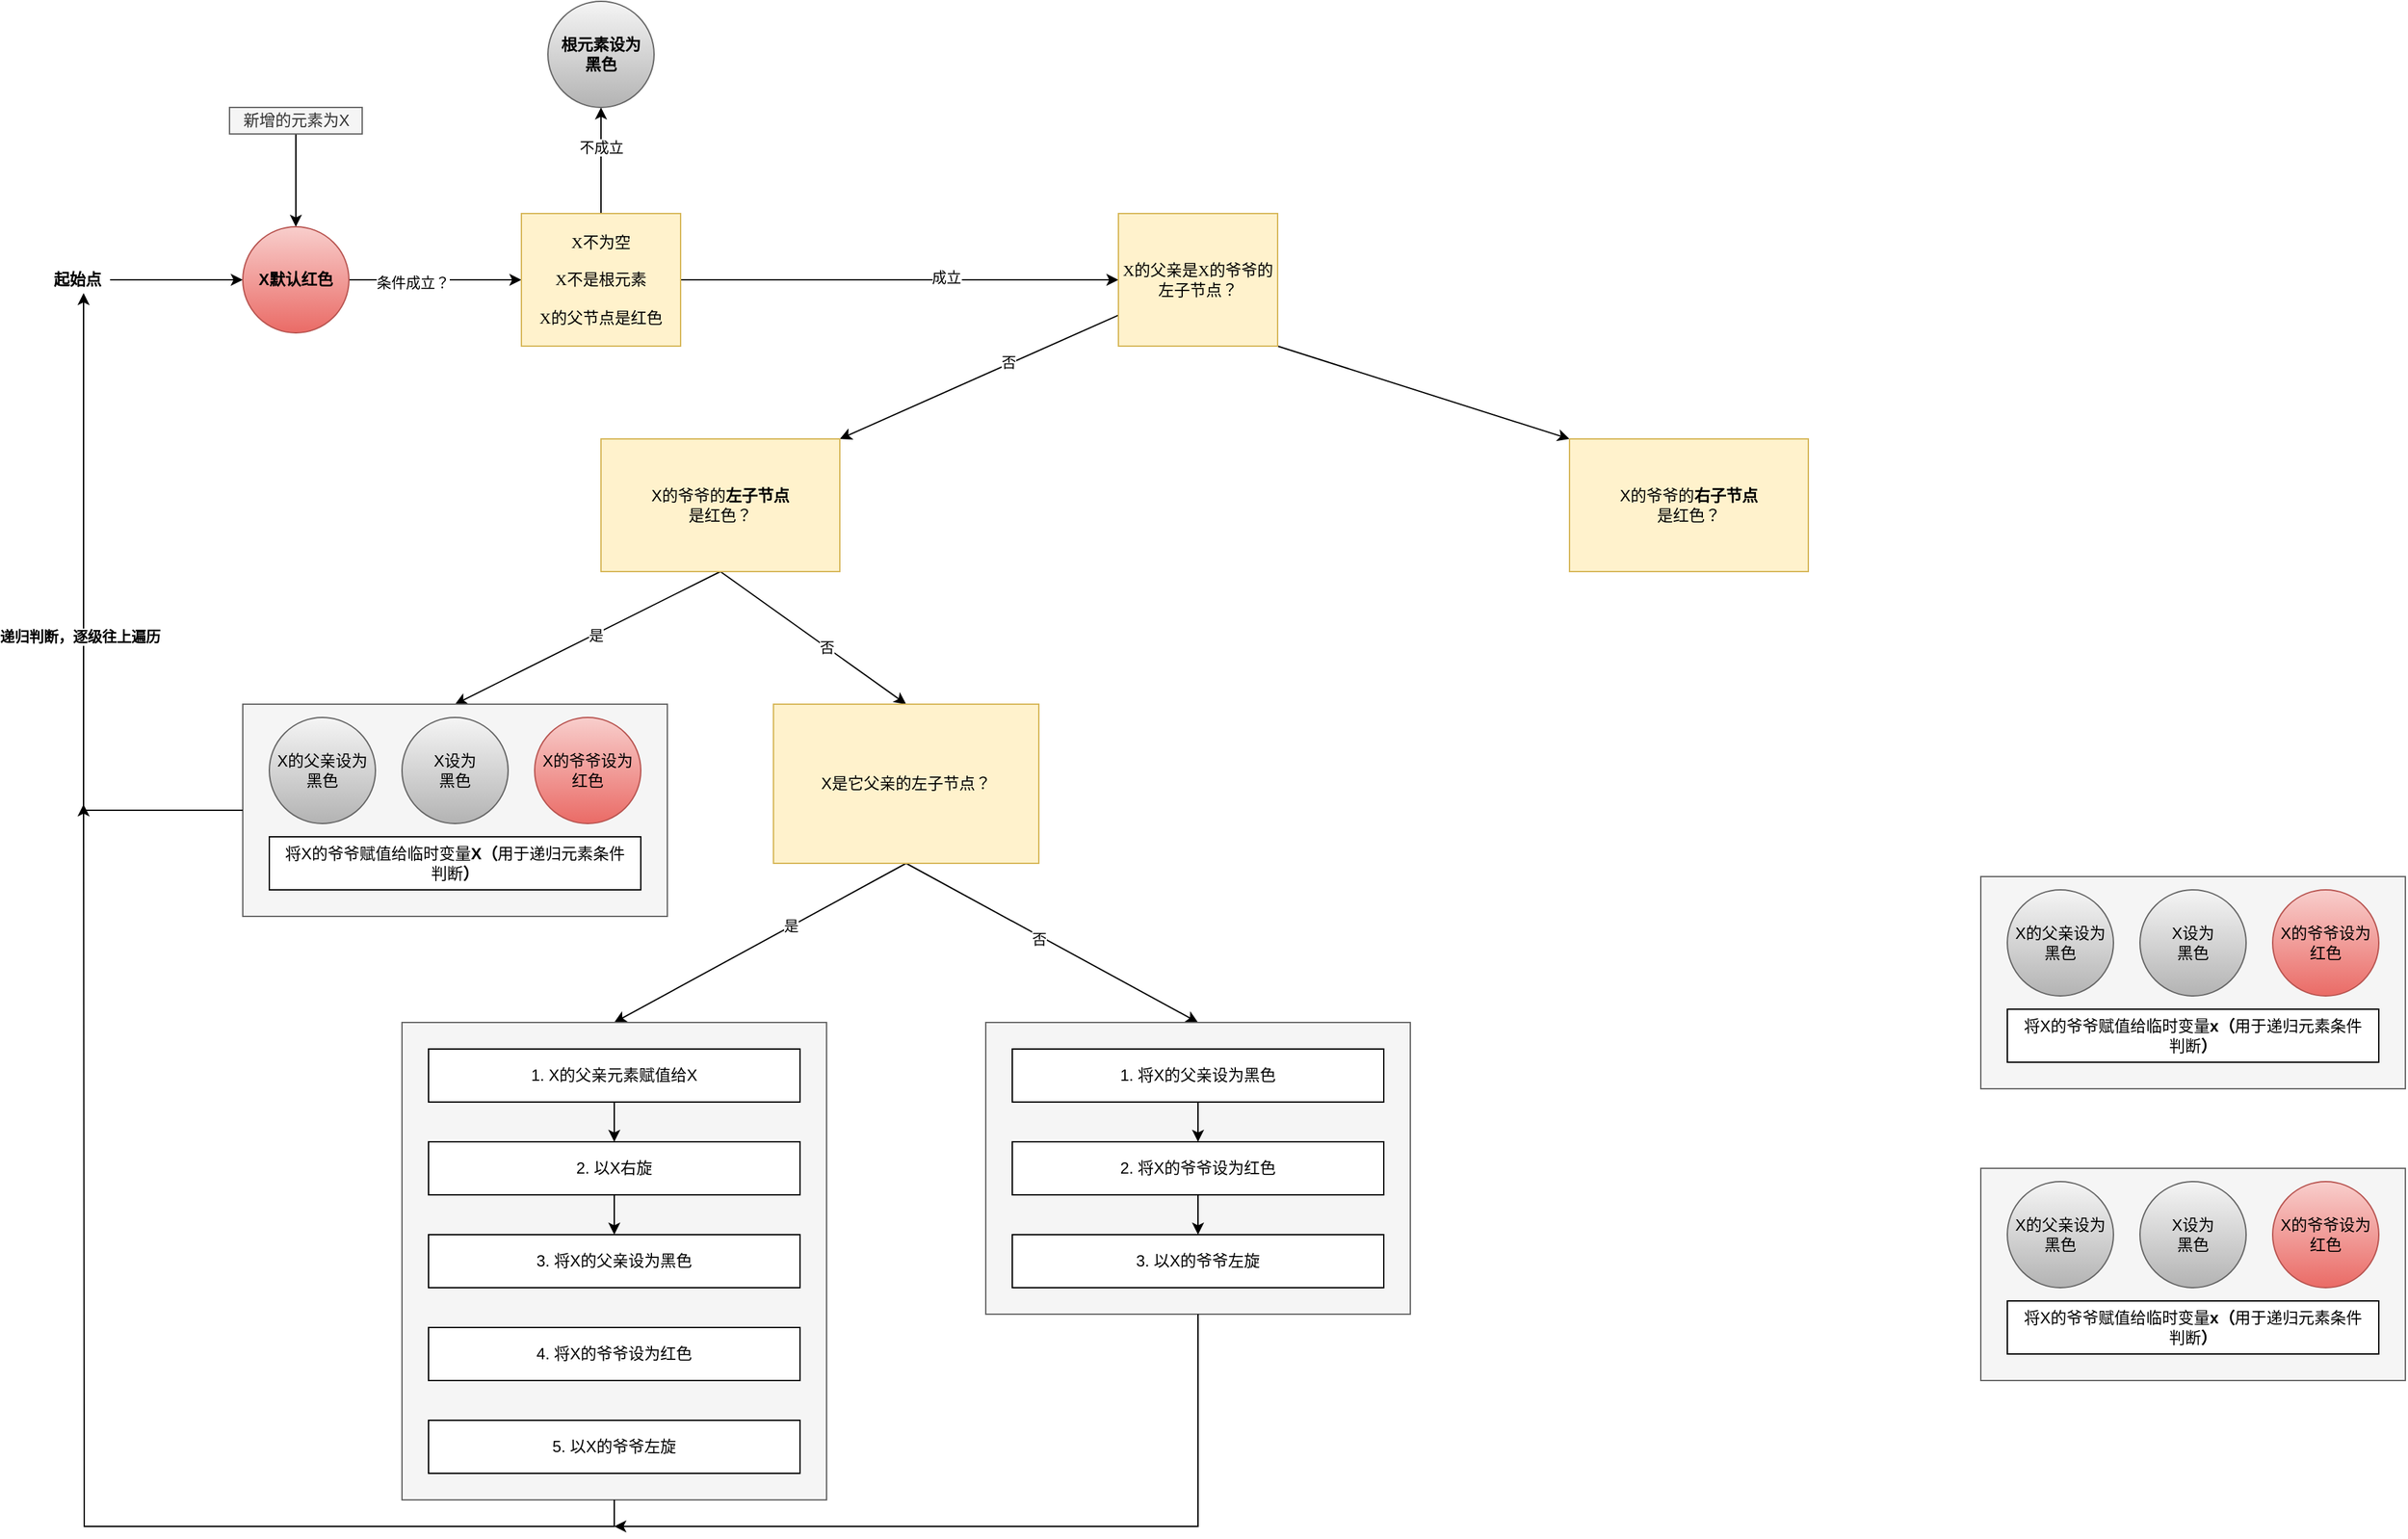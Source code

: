 <mxfile version="14.8.6" type="github">
  <diagram id="0WYaF49rz4EufcF2m3Ne" name="第 1 页">
    <mxGraphModel dx="1408" dy="553" grid="1" gridSize="10" guides="1" tooltips="1" connect="1" arrows="1" fold="1" page="0" pageScale="1" pageWidth="827" pageHeight="1169" math="0" shadow="0">
      <root>
        <mxCell id="0" />
        <mxCell id="1" parent="0" />
        <mxCell id="sCpBqo6rIDwrRzXPLW1Z-14" value="" style="edgeStyle=orthogonalEdgeStyle;rounded=0;orthogonalLoop=1;jettySize=auto;html=1;fontFamily=Times New Roman;" parent="1" source="sCpBqo6rIDwrRzXPLW1Z-2" target="sCpBqo6rIDwrRzXPLW1Z-10" edge="1">
          <mxGeometry relative="1" as="geometry" />
        </mxCell>
        <mxCell id="sCpBqo6rIDwrRzXPLW1Z-2" value="新增的元素为X" style="text;html=1;align=center;verticalAlign=middle;resizable=0;points=[];autosize=1;strokeColor=#666666;fillColor=#f5f5f5;fontColor=#333333;" parent="1" vertex="1">
          <mxGeometry x="150" y="230" width="100" height="20" as="geometry" />
        </mxCell>
        <mxCell id="sCpBqo6rIDwrRzXPLW1Z-12" value="" style="edgeStyle=orthogonalEdgeStyle;rounded=0;orthogonalLoop=1;jettySize=auto;html=1;fontFamily=Times New Roman;" parent="1" source="sCpBqo6rIDwrRzXPLW1Z-8" target="sCpBqo6rIDwrRzXPLW1Z-10" edge="1">
          <mxGeometry relative="1" as="geometry" />
        </mxCell>
        <mxCell id="sCpBqo6rIDwrRzXPLW1Z-8" value="&lt;font face=&quot;Tahoma&quot;&gt;起始点&lt;/font&gt;" style="text;html=1;align=center;verticalAlign=middle;resizable=0;points=[];autosize=1;strokeColor=none;fontStyle=1;spacingTop=0;spacing=0;fontFamily=Times New Roman;" parent="1" vertex="1">
          <mxGeometry x="10" y="350" width="50" height="20" as="geometry" />
        </mxCell>
        <mxCell id="sCpBqo6rIDwrRzXPLW1Z-21" value="" style="edgeStyle=orthogonalEdgeStyle;rounded=0;orthogonalLoop=1;jettySize=auto;html=1;fontFamily=Times New Roman;" parent="1" source="sCpBqo6rIDwrRzXPLW1Z-10" edge="1">
          <mxGeometry relative="1" as="geometry">
            <mxPoint x="370" y="360.0" as="targetPoint" />
          </mxGeometry>
        </mxCell>
        <mxCell id="sCpBqo6rIDwrRzXPLW1Z-22" value="条件成立？" style="edgeLabel;html=1;align=center;verticalAlign=middle;resizable=0;points=[];fontFamily=Times New Roman;" parent="sCpBqo6rIDwrRzXPLW1Z-21" vertex="1" connectable="0">
          <mxGeometry x="-0.272" y="-2" relative="1" as="geometry">
            <mxPoint as="offset" />
          </mxGeometry>
        </mxCell>
        <mxCell id="sCpBqo6rIDwrRzXPLW1Z-10" value="&lt;span&gt;X默认红色&lt;/span&gt;" style="ellipse;whiteSpace=wrap;html=1;aspect=fixed;fillColor=#f8cecc;strokeColor=#b85450;fontStyle=1;gradientColor=#ea6b66;" parent="1" vertex="1">
          <mxGeometry x="160" y="320" width="80" height="80" as="geometry" />
        </mxCell>
        <mxCell id="HmJ5I4ejVigGKdIhbigq-7" value="" style="edgeStyle=orthogonalEdgeStyle;rounded=0;orthogonalLoop=1;jettySize=auto;html=1;entryX=0;entryY=0.5;entryDx=0;entryDy=0;" parent="1" source="sCpBqo6rIDwrRzXPLW1Z-24" edge="1" target="HmJ5I4ejVigGKdIhbigq-12">
          <mxGeometry relative="1" as="geometry">
            <mxPoint x="600" y="360" as="targetPoint" />
          </mxGeometry>
        </mxCell>
        <mxCell id="HmJ5I4ejVigGKdIhbigq-8" value="成立" style="edgeLabel;html=1;align=center;verticalAlign=middle;resizable=0;points=[];" parent="HmJ5I4ejVigGKdIhbigq-7" vertex="1" connectable="0">
          <mxGeometry x="0.208" y="2" relative="1" as="geometry">
            <mxPoint as="offset" />
          </mxGeometry>
        </mxCell>
        <mxCell id="HmJ5I4ejVigGKdIhbigq-10" value="" style="edgeStyle=orthogonalEdgeStyle;rounded=0;orthogonalLoop=1;jettySize=auto;html=1;" parent="1" source="sCpBqo6rIDwrRzXPLW1Z-24" target="HmJ5I4ejVigGKdIhbigq-9" edge="1">
          <mxGeometry relative="1" as="geometry" />
        </mxCell>
        <mxCell id="HmJ5I4ejVigGKdIhbigq-11" value="不成立" style="edgeLabel;html=1;align=center;verticalAlign=middle;resizable=0;points=[];" parent="HmJ5I4ejVigGKdIhbigq-10" vertex="1" connectable="0">
          <mxGeometry x="0.265" relative="1" as="geometry">
            <mxPoint as="offset" />
          </mxGeometry>
        </mxCell>
        <mxCell id="sCpBqo6rIDwrRzXPLW1Z-24" value="&lt;span&gt;X不为空&lt;br&gt;&lt;/span&gt;&lt;br&gt;&lt;span&gt;X不是根元素&lt;br&gt;&lt;/span&gt;&lt;br&gt;&lt;span&gt;X的父节点是红色&lt;/span&gt;" style="rounded=0;whiteSpace=wrap;html=1;fontFamily=Times New Roman;align=center;fillColor=#fff2cc;strokeColor=#d6b656;" parent="1" vertex="1">
          <mxGeometry x="370" y="310" width="120" height="100" as="geometry" />
        </mxCell>
        <mxCell id="HmJ5I4ejVigGKdIhbigq-9" value="根元素设为&lt;br&gt;黑色" style="ellipse;whiteSpace=wrap;html=1;aspect=fixed;fillColor=#f5f5f5;strokeColor=#666666;fontStyle=1;gradientColor=#b3b3b3;" parent="1" vertex="1">
          <mxGeometry x="390" y="150" width="80" height="80" as="geometry" />
        </mxCell>
        <mxCell id="HmJ5I4ejVigGKdIhbigq-14" value="" style="rounded=0;orthogonalLoop=1;jettySize=auto;html=1;entryX=1;entryY=0;entryDx=0;entryDy=0;" parent="1" source="HmJ5I4ejVigGKdIhbigq-12" edge="1" target="HmJ5I4ejVigGKdIhbigq-19">
          <mxGeometry relative="1" as="geometry">
            <mxPoint x="536.471" y="480" as="targetPoint" />
          </mxGeometry>
        </mxCell>
        <mxCell id="HmJ5I4ejVigGKdIhbigq-15" value="否" style="edgeLabel;html=1;align=center;verticalAlign=middle;resizable=0;points=[];" parent="HmJ5I4ejVigGKdIhbigq-14" vertex="1" connectable="0">
          <mxGeometry x="-0.217" y="-2" relative="1" as="geometry">
            <mxPoint as="offset" />
          </mxGeometry>
        </mxCell>
        <mxCell id="sAZ4AjUppSPbebDC3OBb-24" style="rounded=0;orthogonalLoop=1;jettySize=auto;html=1;exitX=1;exitY=1;exitDx=0;exitDy=0;entryX=0;entryY=0;entryDx=0;entryDy=0;" edge="1" parent="1" source="HmJ5I4ejVigGKdIhbigq-12" target="HmJ5I4ejVigGKdIhbigq-16">
          <mxGeometry relative="1" as="geometry" />
        </mxCell>
        <mxCell id="HmJ5I4ejVigGKdIhbigq-12" value="X的父亲是X的爷爷的左子节点？" style="rounded=0;whiteSpace=wrap;html=1;fontFamily=Times New Roman;align=center;fillColor=#fff2cc;strokeColor=#d6b656;" parent="1" vertex="1">
          <mxGeometry x="820" y="310" width="120" height="100" as="geometry" />
        </mxCell>
        <mxCell id="HmJ5I4ejVigGKdIhbigq-16" value="X的爷爷的&lt;b&gt;右子节点&lt;/b&gt;&lt;br&gt;是红色？" style="rounded=0;whiteSpace=wrap;html=1;fillColor=#fff2cc;strokeColor=#d6b656;" parent="1" vertex="1">
          <mxGeometry x="1160" y="480" width="180" height="100" as="geometry" />
        </mxCell>
        <mxCell id="sAZ4AjUppSPbebDC3OBb-25" style="edgeStyle=none;rounded=0;orthogonalLoop=1;jettySize=auto;html=1;exitX=0.5;exitY=1;exitDx=0;exitDy=0;entryX=0.5;entryY=0;entryDx=0;entryDy=0;" edge="1" parent="1" source="HmJ5I4ejVigGKdIhbigq-19" target="HmJ5I4ejVigGKdIhbigq-20">
          <mxGeometry relative="1" as="geometry" />
        </mxCell>
        <mxCell id="sAZ4AjUppSPbebDC3OBb-26" value="是" style="edgeLabel;html=1;align=center;verticalAlign=middle;resizable=0;points=[];" vertex="1" connectable="0" parent="sAZ4AjUppSPbebDC3OBb-25">
          <mxGeometry x="-0.057" y="1" relative="1" as="geometry">
            <mxPoint as="offset" />
          </mxGeometry>
        </mxCell>
        <mxCell id="sAZ4AjUppSPbebDC3OBb-31" style="edgeStyle=none;rounded=0;orthogonalLoop=1;jettySize=auto;html=1;exitX=0.5;exitY=1;exitDx=0;exitDy=0;entryX=0.5;entryY=0;entryDx=0;entryDy=0;" edge="1" parent="1" source="HmJ5I4ejVigGKdIhbigq-19" target="sAZ4AjUppSPbebDC3OBb-30">
          <mxGeometry relative="1" as="geometry" />
        </mxCell>
        <mxCell id="sAZ4AjUppSPbebDC3OBb-32" value="否" style="edgeLabel;html=1;align=center;verticalAlign=middle;resizable=0;points=[];" vertex="1" connectable="0" parent="sAZ4AjUppSPbebDC3OBb-31">
          <mxGeometry x="0.153" y="1" relative="1" as="geometry">
            <mxPoint x="-1" as="offset" />
          </mxGeometry>
        </mxCell>
        <mxCell id="HmJ5I4ejVigGKdIhbigq-19" value="X的爷爷的&lt;b&gt;左子节点&lt;/b&gt;&lt;br&gt;是红色？" style="rounded=0;whiteSpace=wrap;html=1;fillColor=#fff2cc;strokeColor=#d6b656;" parent="1" vertex="1">
          <mxGeometry x="430" y="480" width="180" height="100" as="geometry" />
        </mxCell>
        <mxCell id="sAZ4AjUppSPbebDC3OBb-9" value="" style="rounded=0;whiteSpace=wrap;html=1;fillColor=#f5f5f5;strokeColor=#666666;fontColor=#333333;" vertex="1" parent="1">
          <mxGeometry x="1470" y="810" width="320" height="160" as="geometry" />
        </mxCell>
        <mxCell id="sAZ4AjUppSPbebDC3OBb-10" value="X的父亲设为&lt;br&gt;黑色" style="ellipse;whiteSpace=wrap;html=1;aspect=fixed;fillColor=#f5f5f5;strokeColor=#666666;gradientColor=#b3b3b3;" vertex="1" parent="1">
          <mxGeometry x="1490" y="820" width="80" height="80" as="geometry" />
        </mxCell>
        <mxCell id="sAZ4AjUppSPbebDC3OBb-11" value="X设为&lt;br&gt;黑色" style="ellipse;whiteSpace=wrap;html=1;aspect=fixed;fillColor=#f5f5f5;strokeColor=#666666;gradientColor=#b3b3b3;" vertex="1" parent="1">
          <mxGeometry x="1590" y="820" width="80" height="80" as="geometry" />
        </mxCell>
        <mxCell id="sAZ4AjUppSPbebDC3OBb-12" value="X的爷爷设为&lt;br&gt;红色" style="ellipse;whiteSpace=wrap;html=1;aspect=fixed;fillColor=#f8cecc;strokeColor=#b85450;gradientColor=#ea6b66;" vertex="1" parent="1">
          <mxGeometry x="1690" y="820" width="80" height="80" as="geometry" />
        </mxCell>
        <mxCell id="sAZ4AjUppSPbebDC3OBb-13" value="将X的爷爷赋值给临时变量&lt;b&gt;x（&lt;/b&gt;用于递归元素条件&lt;br&gt;判断&lt;b&gt;）&lt;/b&gt;" style="rounded=0;whiteSpace=wrap;html=1;" vertex="1" parent="1">
          <mxGeometry x="1490" y="910" width="280" height="40" as="geometry" />
        </mxCell>
        <mxCell id="sAZ4AjUppSPbebDC3OBb-14" value="" style="rounded=0;whiteSpace=wrap;html=1;fillColor=#f5f5f5;strokeColor=#666666;fontColor=#333333;" vertex="1" parent="1">
          <mxGeometry x="1470" y="1030" width="320" height="160" as="geometry" />
        </mxCell>
        <mxCell id="sAZ4AjUppSPbebDC3OBb-15" value="X的父亲设为&lt;br&gt;黑色" style="ellipse;whiteSpace=wrap;html=1;aspect=fixed;fillColor=#f5f5f5;strokeColor=#666666;gradientColor=#b3b3b3;" vertex="1" parent="1">
          <mxGeometry x="1490" y="1040" width="80" height="80" as="geometry" />
        </mxCell>
        <mxCell id="sAZ4AjUppSPbebDC3OBb-16" value="X设为&lt;br&gt;黑色" style="ellipse;whiteSpace=wrap;html=1;aspect=fixed;fillColor=#f5f5f5;strokeColor=#666666;gradientColor=#b3b3b3;" vertex="1" parent="1">
          <mxGeometry x="1590" y="1040" width="80" height="80" as="geometry" />
        </mxCell>
        <mxCell id="sAZ4AjUppSPbebDC3OBb-17" value="X的爷爷设为&lt;br&gt;红色" style="ellipse;whiteSpace=wrap;html=1;aspect=fixed;fillColor=#f8cecc;strokeColor=#b85450;gradientColor=#ea6b66;" vertex="1" parent="1">
          <mxGeometry x="1690" y="1040" width="80" height="80" as="geometry" />
        </mxCell>
        <mxCell id="sAZ4AjUppSPbebDC3OBb-18" value="将X的爷爷赋值给临时变量&lt;b&gt;x（&lt;/b&gt;用于递归元素条件&lt;br&gt;判断&lt;b&gt;）&lt;/b&gt;" style="rounded=0;whiteSpace=wrap;html=1;" vertex="1" parent="1">
          <mxGeometry x="1490" y="1130" width="280" height="40" as="geometry" />
        </mxCell>
        <mxCell id="sAZ4AjUppSPbebDC3OBb-19" value="" style="group" vertex="1" connectable="0" parent="1">
          <mxGeometry x="160" y="680" width="320" height="160" as="geometry" />
        </mxCell>
        <mxCell id="HmJ5I4ejVigGKdIhbigq-20" value="" style="rounded=0;whiteSpace=wrap;html=1;fillColor=#f5f5f5;strokeColor=#666666;fontColor=#333333;" parent="sAZ4AjUppSPbebDC3OBb-19" vertex="1">
          <mxGeometry width="320" height="160" as="geometry" />
        </mxCell>
        <mxCell id="HmJ5I4ejVigGKdIhbigq-21" value="X的父亲设为&lt;br&gt;黑色" style="ellipse;whiteSpace=wrap;html=1;aspect=fixed;fillColor=#f5f5f5;strokeColor=#666666;gradientColor=#b3b3b3;" parent="sAZ4AjUppSPbebDC3OBb-19" vertex="1">
          <mxGeometry x="20" y="10" width="80" height="80" as="geometry" />
        </mxCell>
        <mxCell id="HmJ5I4ejVigGKdIhbigq-22" value="X设为&lt;br&gt;黑色" style="ellipse;whiteSpace=wrap;html=1;aspect=fixed;fillColor=#f5f5f5;strokeColor=#666666;gradientColor=#b3b3b3;" parent="sAZ4AjUppSPbebDC3OBb-19" vertex="1">
          <mxGeometry x="120" y="10" width="80" height="80" as="geometry" />
        </mxCell>
        <mxCell id="HmJ5I4ejVigGKdIhbigq-23" value="X的爷爷设为&lt;br&gt;红色" style="ellipse;whiteSpace=wrap;html=1;aspect=fixed;fillColor=#f8cecc;strokeColor=#b85450;gradientColor=#ea6b66;" parent="sAZ4AjUppSPbebDC3OBb-19" vertex="1">
          <mxGeometry x="220" y="10" width="80" height="80" as="geometry" />
        </mxCell>
        <mxCell id="HmJ5I4ejVigGKdIhbigq-24" value="将X的爷爷赋值给临时变量&lt;b&gt;X（&lt;/b&gt;用于递归元素条件&lt;br&gt;判断&lt;b&gt;）&lt;/b&gt;" style="rounded=0;whiteSpace=wrap;html=1;" parent="sAZ4AjUppSPbebDC3OBb-19" vertex="1">
          <mxGeometry x="20" y="100" width="280" height="40" as="geometry" />
        </mxCell>
        <mxCell id="sAZ4AjUppSPbebDC3OBb-22" style="edgeStyle=orthogonalEdgeStyle;rounded=0;orthogonalLoop=1;jettySize=auto;html=1;" edge="1" parent="1" source="HmJ5I4ejVigGKdIhbigq-20" target="sCpBqo6rIDwrRzXPLW1Z-8">
          <mxGeometry relative="1" as="geometry">
            <Array as="points">
              <mxPoint x="40" y="760" />
            </Array>
          </mxGeometry>
        </mxCell>
        <mxCell id="sAZ4AjUppSPbebDC3OBb-23" value="递归判断，逐级往上遍历" style="edgeLabel;html=1;align=center;verticalAlign=middle;resizable=0;points=[];fontStyle=1" vertex="1" connectable="0" parent="sAZ4AjUppSPbebDC3OBb-22">
          <mxGeometry x="-0.013" y="3" relative="1" as="geometry">
            <mxPoint as="offset" />
          </mxGeometry>
        </mxCell>
        <mxCell id="sAZ4AjUppSPbebDC3OBb-39" style="edgeStyle=none;rounded=0;orthogonalLoop=1;jettySize=auto;html=1;exitX=0.5;exitY=1;exitDx=0;exitDy=0;entryX=0.5;entryY=0;entryDx=0;entryDy=0;" edge="1" parent="1" source="sAZ4AjUppSPbebDC3OBb-30" target="sAZ4AjUppSPbebDC3OBb-4">
          <mxGeometry relative="1" as="geometry" />
        </mxCell>
        <mxCell id="sAZ4AjUppSPbebDC3OBb-40" value="是" style="edgeLabel;html=1;align=center;verticalAlign=middle;resizable=0;points=[];" vertex="1" connectable="0" parent="sAZ4AjUppSPbebDC3OBb-39">
          <mxGeometry x="-0.21" y="-1" relative="1" as="geometry">
            <mxPoint as="offset" />
          </mxGeometry>
        </mxCell>
        <mxCell id="sAZ4AjUppSPbebDC3OBb-50" style="edgeStyle=none;rounded=0;orthogonalLoop=1;jettySize=auto;html=1;exitX=0.5;exitY=1;exitDx=0;exitDy=0;entryX=0.5;entryY=0;entryDx=0;entryDy=0;" edge="1" parent="1" source="sAZ4AjUppSPbebDC3OBb-30" target="sAZ4AjUppSPbebDC3OBb-41">
          <mxGeometry relative="1" as="geometry" />
        </mxCell>
        <mxCell id="sAZ4AjUppSPbebDC3OBb-51" value="否" style="edgeLabel;html=1;align=center;verticalAlign=middle;resizable=0;points=[];" vertex="1" connectable="0" parent="sAZ4AjUppSPbebDC3OBb-50">
          <mxGeometry x="-0.092" y="-2" relative="1" as="geometry">
            <mxPoint x="1" as="offset" />
          </mxGeometry>
        </mxCell>
        <mxCell id="sAZ4AjUppSPbebDC3OBb-30" value="X是它父亲的左子节点？" style="rounded=0;whiteSpace=wrap;html=1;fillColor=#fff2cc;strokeColor=#d6b656;" vertex="1" parent="1">
          <mxGeometry x="560" y="680" width="200" height="120" as="geometry" />
        </mxCell>
        <mxCell id="sAZ4AjUppSPbebDC3OBb-58" value="" style="group" vertex="1" connectable="0" parent="1">
          <mxGeometry x="280" y="920" width="320" height="360" as="geometry" />
        </mxCell>
        <mxCell id="sAZ4AjUppSPbebDC3OBb-4" value="" style="rounded=0;whiteSpace=wrap;html=1;fillColor=#f5f5f5;strokeColor=#666666;fontColor=#333333;" vertex="1" parent="sAZ4AjUppSPbebDC3OBb-58">
          <mxGeometry width="320" height="360" as="geometry" />
        </mxCell>
        <mxCell id="sAZ4AjUppSPbebDC3OBb-8" value="1. X的父亲元素赋值给X" style="rounded=0;whiteSpace=wrap;html=1;" vertex="1" parent="sAZ4AjUppSPbebDC3OBb-58">
          <mxGeometry x="20" y="20" width="280" height="40" as="geometry" />
        </mxCell>
        <mxCell id="sAZ4AjUppSPbebDC3OBb-33" value="2.&amp;nbsp;以X右旋" style="rounded=0;whiteSpace=wrap;html=1;" vertex="1" parent="sAZ4AjUppSPbebDC3OBb-58">
          <mxGeometry x="20" y="90" width="280" height="40" as="geometry" />
        </mxCell>
        <mxCell id="sAZ4AjUppSPbebDC3OBb-34" value="" style="edgeStyle=none;rounded=0;orthogonalLoop=1;jettySize=auto;html=1;" edge="1" parent="sAZ4AjUppSPbebDC3OBb-58" source="sAZ4AjUppSPbebDC3OBb-8" target="sAZ4AjUppSPbebDC3OBb-33">
          <mxGeometry as="geometry" />
        </mxCell>
        <mxCell id="sAZ4AjUppSPbebDC3OBb-35" value="3.&amp;nbsp;将X的父亲设为黑色" style="rounded=0;whiteSpace=wrap;html=1;" vertex="1" parent="sAZ4AjUppSPbebDC3OBb-58">
          <mxGeometry x="20" y="160" width="280" height="40" as="geometry" />
        </mxCell>
        <mxCell id="sAZ4AjUppSPbebDC3OBb-36" value="" style="edgeStyle=none;rounded=0;orthogonalLoop=1;jettySize=auto;html=1;" edge="1" parent="sAZ4AjUppSPbebDC3OBb-58" source="sAZ4AjUppSPbebDC3OBb-33" target="sAZ4AjUppSPbebDC3OBb-35">
          <mxGeometry as="geometry" />
        </mxCell>
        <mxCell id="sAZ4AjUppSPbebDC3OBb-37" value="4.&amp;nbsp;将X的爷爷设为红色" style="rounded=0;whiteSpace=wrap;html=1;" vertex="1" parent="sAZ4AjUppSPbebDC3OBb-58">
          <mxGeometry x="20" y="230" width="280" height="40" as="geometry" />
        </mxCell>
        <mxCell id="sAZ4AjUppSPbebDC3OBb-38" value="5.&amp;nbsp;以X的爷爷左旋" style="rounded=0;whiteSpace=wrap;html=1;" vertex="1" parent="sAZ4AjUppSPbebDC3OBb-58">
          <mxGeometry x="20" y="300" width="280" height="40" as="geometry" />
        </mxCell>
        <mxCell id="sAZ4AjUppSPbebDC3OBb-59" value="" style="group" vertex="1" connectable="0" parent="1">
          <mxGeometry x="720" y="920" width="320" height="220" as="geometry" />
        </mxCell>
        <mxCell id="sAZ4AjUppSPbebDC3OBb-41" value="" style="rounded=0;whiteSpace=wrap;html=1;fillColor=#f5f5f5;strokeColor=#666666;fontColor=#333333;" vertex="1" parent="sAZ4AjUppSPbebDC3OBb-59">
          <mxGeometry width="320" height="220" as="geometry" />
        </mxCell>
        <mxCell id="sAZ4AjUppSPbebDC3OBb-52" value="1.&amp;nbsp;将X的父亲设为黑色" style="rounded=0;whiteSpace=wrap;html=1;" vertex="1" parent="sAZ4AjUppSPbebDC3OBb-59">
          <mxGeometry x="20" y="20" width="280" height="40" as="geometry" />
        </mxCell>
        <mxCell id="sAZ4AjUppSPbebDC3OBb-53" value="2.&amp;nbsp;将X的爷爷设为红色" style="rounded=0;whiteSpace=wrap;html=1;" vertex="1" parent="sAZ4AjUppSPbebDC3OBb-59">
          <mxGeometry x="20" y="90" width="280" height="40" as="geometry" />
        </mxCell>
        <mxCell id="sAZ4AjUppSPbebDC3OBb-56" value="" style="edgeStyle=none;rounded=0;orthogonalLoop=1;jettySize=auto;html=1;" edge="1" parent="sAZ4AjUppSPbebDC3OBb-59" source="sAZ4AjUppSPbebDC3OBb-52" target="sAZ4AjUppSPbebDC3OBb-53">
          <mxGeometry relative="1" as="geometry" />
        </mxCell>
        <mxCell id="sAZ4AjUppSPbebDC3OBb-54" value="3.&amp;nbsp;以X的爷爷左旋" style="rounded=0;whiteSpace=wrap;html=1;" vertex="1" parent="sAZ4AjUppSPbebDC3OBb-59">
          <mxGeometry x="20" y="160" width="280" height="40" as="geometry" />
        </mxCell>
        <mxCell id="sAZ4AjUppSPbebDC3OBb-57" value="" style="edgeStyle=none;rounded=0;orthogonalLoop=1;jettySize=auto;html=1;" edge="1" parent="sAZ4AjUppSPbebDC3OBb-59" source="sAZ4AjUppSPbebDC3OBb-53" target="sAZ4AjUppSPbebDC3OBb-54">
          <mxGeometry relative="1" as="geometry" />
        </mxCell>
        <mxCell id="sAZ4AjUppSPbebDC3OBb-62" style="edgeStyle=orthogonalEdgeStyle;rounded=0;orthogonalLoop=1;jettySize=auto;html=1;exitX=0.5;exitY=1;exitDx=0;exitDy=0;" edge="1" parent="1" source="sAZ4AjUppSPbebDC3OBb-4">
          <mxGeometry relative="1" as="geometry">
            <mxPoint x="40" y="755.556" as="targetPoint" />
          </mxGeometry>
        </mxCell>
        <mxCell id="sAZ4AjUppSPbebDC3OBb-64" style="edgeStyle=orthogonalEdgeStyle;rounded=0;orthogonalLoop=1;jettySize=auto;html=1;" edge="1" parent="1" source="sAZ4AjUppSPbebDC3OBb-41">
          <mxGeometry relative="1" as="geometry">
            <mxPoint x="440" y="1300" as="targetPoint" />
            <Array as="points">
              <mxPoint x="880" y="1300" />
            </Array>
          </mxGeometry>
        </mxCell>
      </root>
    </mxGraphModel>
  </diagram>
</mxfile>
